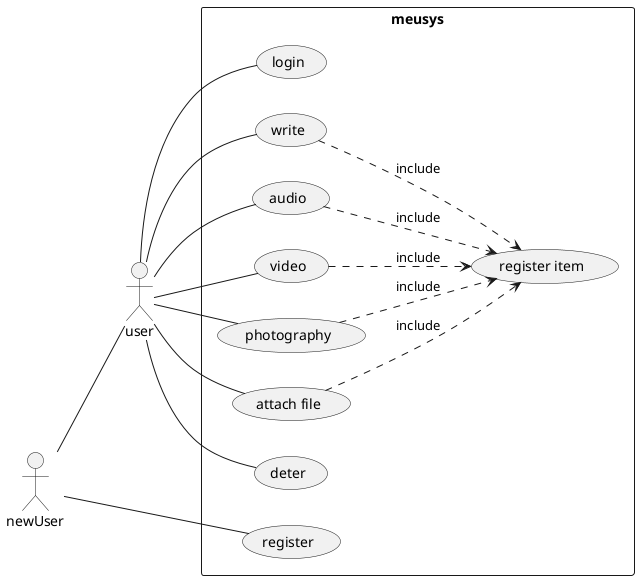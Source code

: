 @startuml teste

scale 1
left to right direction
skinparam PackageStyle rectangle
actor newUser
actor user
rectangle meusys {
  
  newUser -- (register)
  newUser -- user
  user -- (login)
  user -- (write)
  user -- (audio)
  user -- (video)
  user -- (photography)
  user -- (attach file)
  user -- (deter)

  (write) -d.> (register item): include
  (audio) -d.> (register item): include
  (video) -d.> (register item): include
  (photography) -d.> (register item): include
  (attach file) -d.> (register item): include
}
@enduml